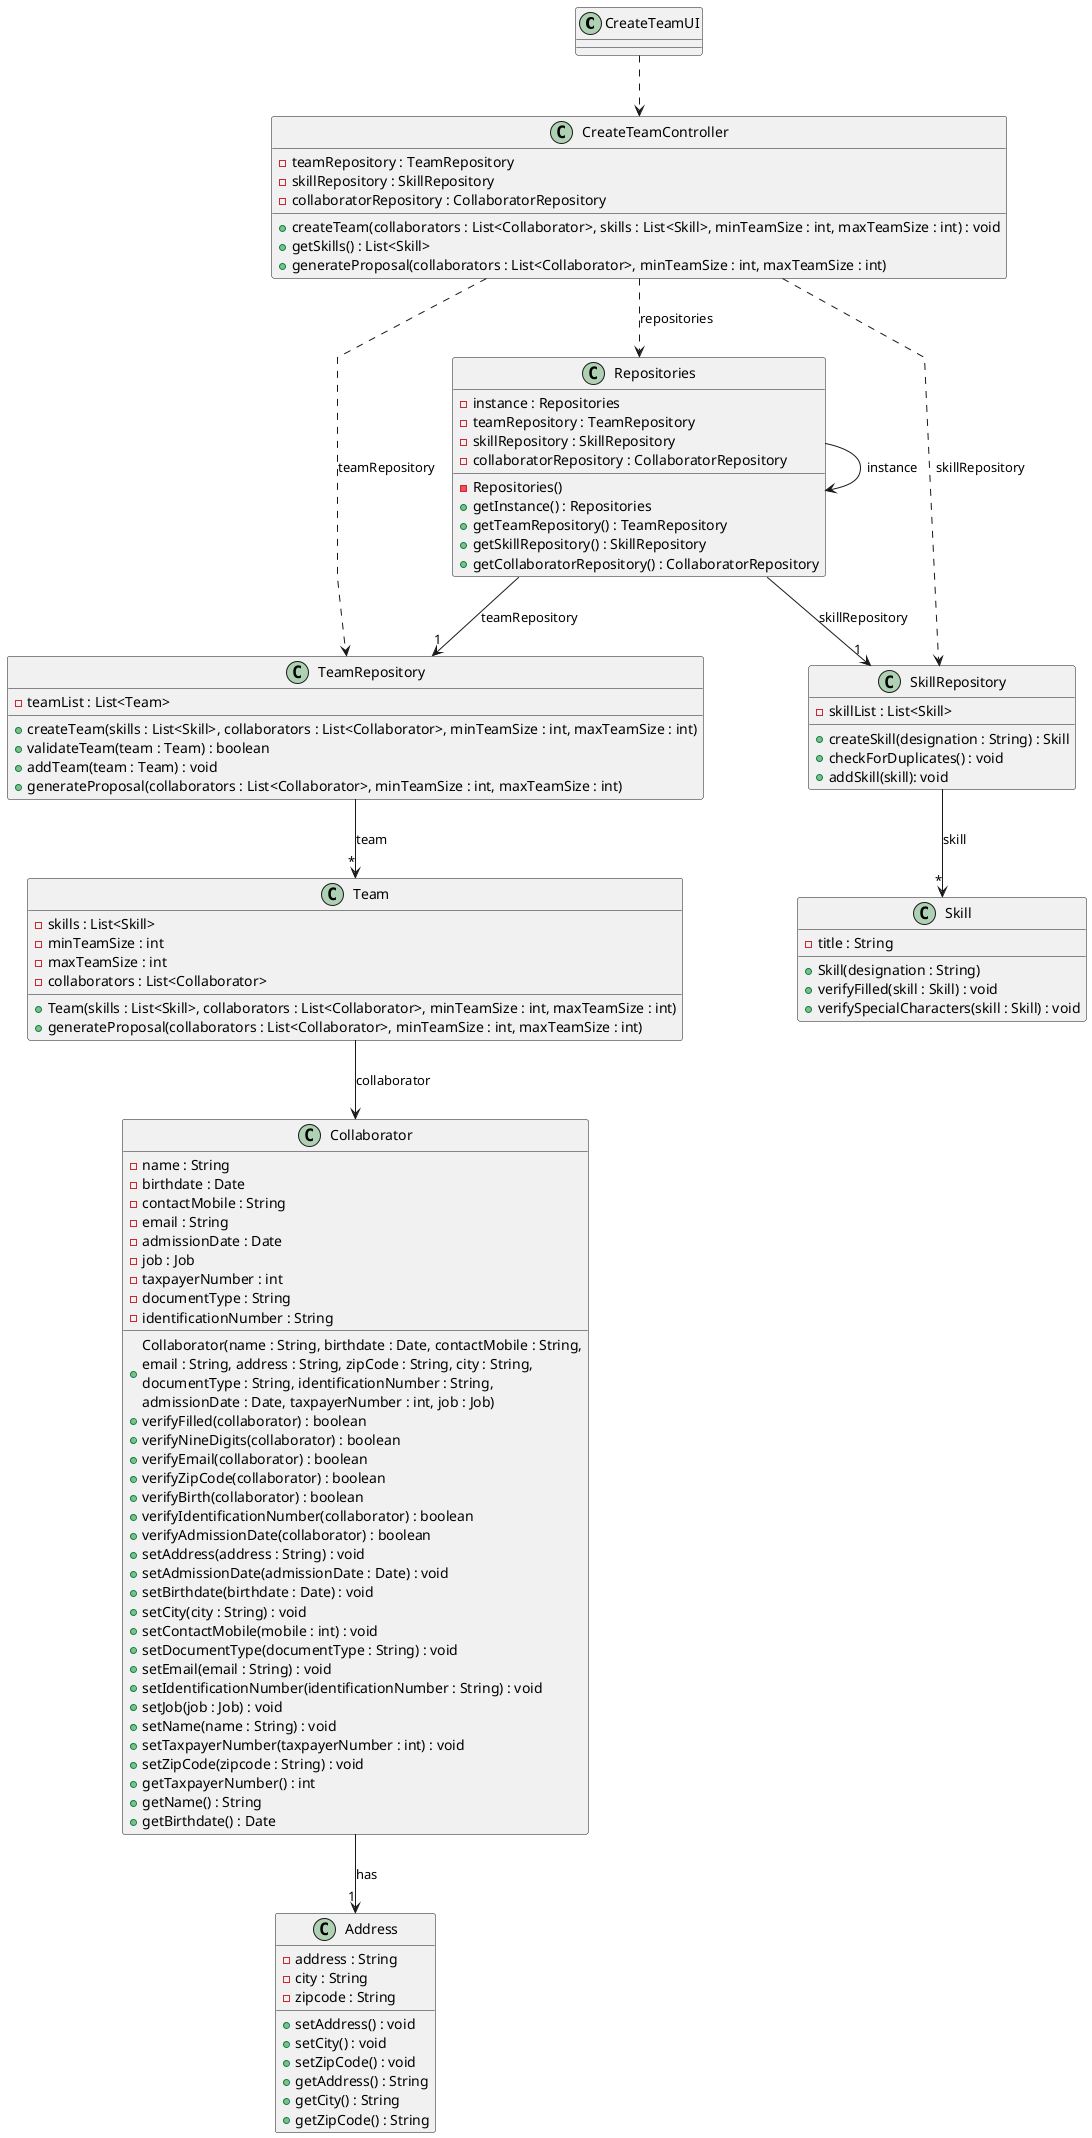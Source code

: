 @startuml
skinparam packageStyle rectangle
skinparam shadowing false
skinparam linetype polyline

class CreateTeamUI {
}

class CreateTeamController {
    - teamRepository : TeamRepository
    - skillRepository : SkillRepository
    - collaboratorRepository : CollaboratorRepository
    + createTeam(collaborators : List<Collaborator>, skills : List<Skill>, minTeamSize : int, maxTeamSize : int) : void
    + getSkills() : List<Skill>
        + generateProposal(collaborators : List<Collaborator>, minTeamSize : int, maxTeamSize : int)

}

class Repositories {
    - instance : Repositories
    - Repositories()
    -teamRepository : TeamRepository
    -skillRepository : SkillRepository
    -collaboratorRepository : CollaboratorRepository
    + getInstance() : Repositories
    + getTeamRepository() : TeamRepository
    + getSkillRepository() : SkillRepository
    + getCollaboratorRepository() : CollaboratorRepository

}

class TeamRepository {
    - teamList : List<Team>
+ createTeam(skills : List<Skill>, collaborators : List<Collaborator>, minTeamSize : int, maxTeamSize : int)
+ validateTeam(team : Team) : boolean
    + addTeam(team : Team) : void
    + generateProposal(collaborators : List<Collaborator>, minTeamSize : int, maxTeamSize : int)
}

class SkillRepository {
    - skillList : List<Skill>
    +createSkill(designation : String) : Skill
        +checkForDuplicates() : void
        +addSkill(skill): void
}

class Team {
    - skills : List<Skill>
    - minTeamSize : int
    - maxTeamSize : int
    - collaborators : List<Collaborator>
    + Team(skills : List<Skill>, collaborators : List<Collaborator>, minTeamSize : int, maxTeamSize : int)
    + generateProposal(collaborators : List<Collaborator>, minTeamSize : int, maxTeamSize : int)
}

class Skill {
    - title : String
    + Skill(designation : String)
    +verifyFilled(skill : Skill) : void
    +verifySpecialCharacters(skill : Skill) : void
}

class Collaborator {
    - name : String
    - birthdate : Date
    - contactMobile : String
    - email : String
    - admissionDate : Date
    - job : Job
    - taxpayerNumber : int
    + Collaborator(name : String, birthdate : Date, contactMobile : String,\nemail : String, address : String, zipCode : String, city : String,\ndocumentType : String, identificationNumber : String, \nadmissionDate : Date, taxpayerNumber : int, job : Job)
    + verifyFilled(collaborator) : boolean
    + verifyNineDigits(collaborator) : boolean
    + verifyEmail(collaborator) : boolean
    + verifyZipCode(collaborator) : boolean
    + verifyBirth(collaborator) : boolean
    + verifyIdentificationNumber(collaborator) : boolean
    + verifyAdmissionDate(collaborator) : boolean
    - documentType : String
    - identificationNumber : String
    +setAddress(address : String) : void
    +setAdmissionDate(admissionDate : Date) : void
    +setBirthdate(birthdate : Date) : void
    +setCity(city : String) : void
    +setContactMobile(mobile : int) : void
    +setDocumentType(documentType : String) : void
    +setEmail(email : String) : void
    +setIdentificationNumber(identificationNumber : String) : void
    +setJob(job : Job) : void
    +setName(name : String) : void
    +setTaxpayerNumber(taxpayerNumber : int) : void
    +setZipCode(zipcode : String) : void
    +getTaxpayerNumber() : int
    +getName() : String
    +getBirthdate() : Date

}

class Address {
    -address : String
    -city : String
    -zipcode : String
    +setAddress() : void
    +setCity() : void
    +setZipCode() : void
    +getAddress() : String
    +getCity() : String
    +getZipCode() : String
}

CreateTeamUI ..> CreateTeamController
CreateTeamController ..> Repositories : repositories
Repositories --> Repositories : instance
Repositories --> "1" TeamRepository : teamRepository
Repositories --> "1" SkillRepository : skillRepository
CreateTeamController ..> TeamRepository : teamRepository
CreateTeamController ..> SkillRepository : skillRepository
TeamRepository --> "*" Team : team
SkillRepository --> "*" Skill : skill
Team --> Collaborator : collaborator
Collaborator --> "1" Address : has


@enduml
